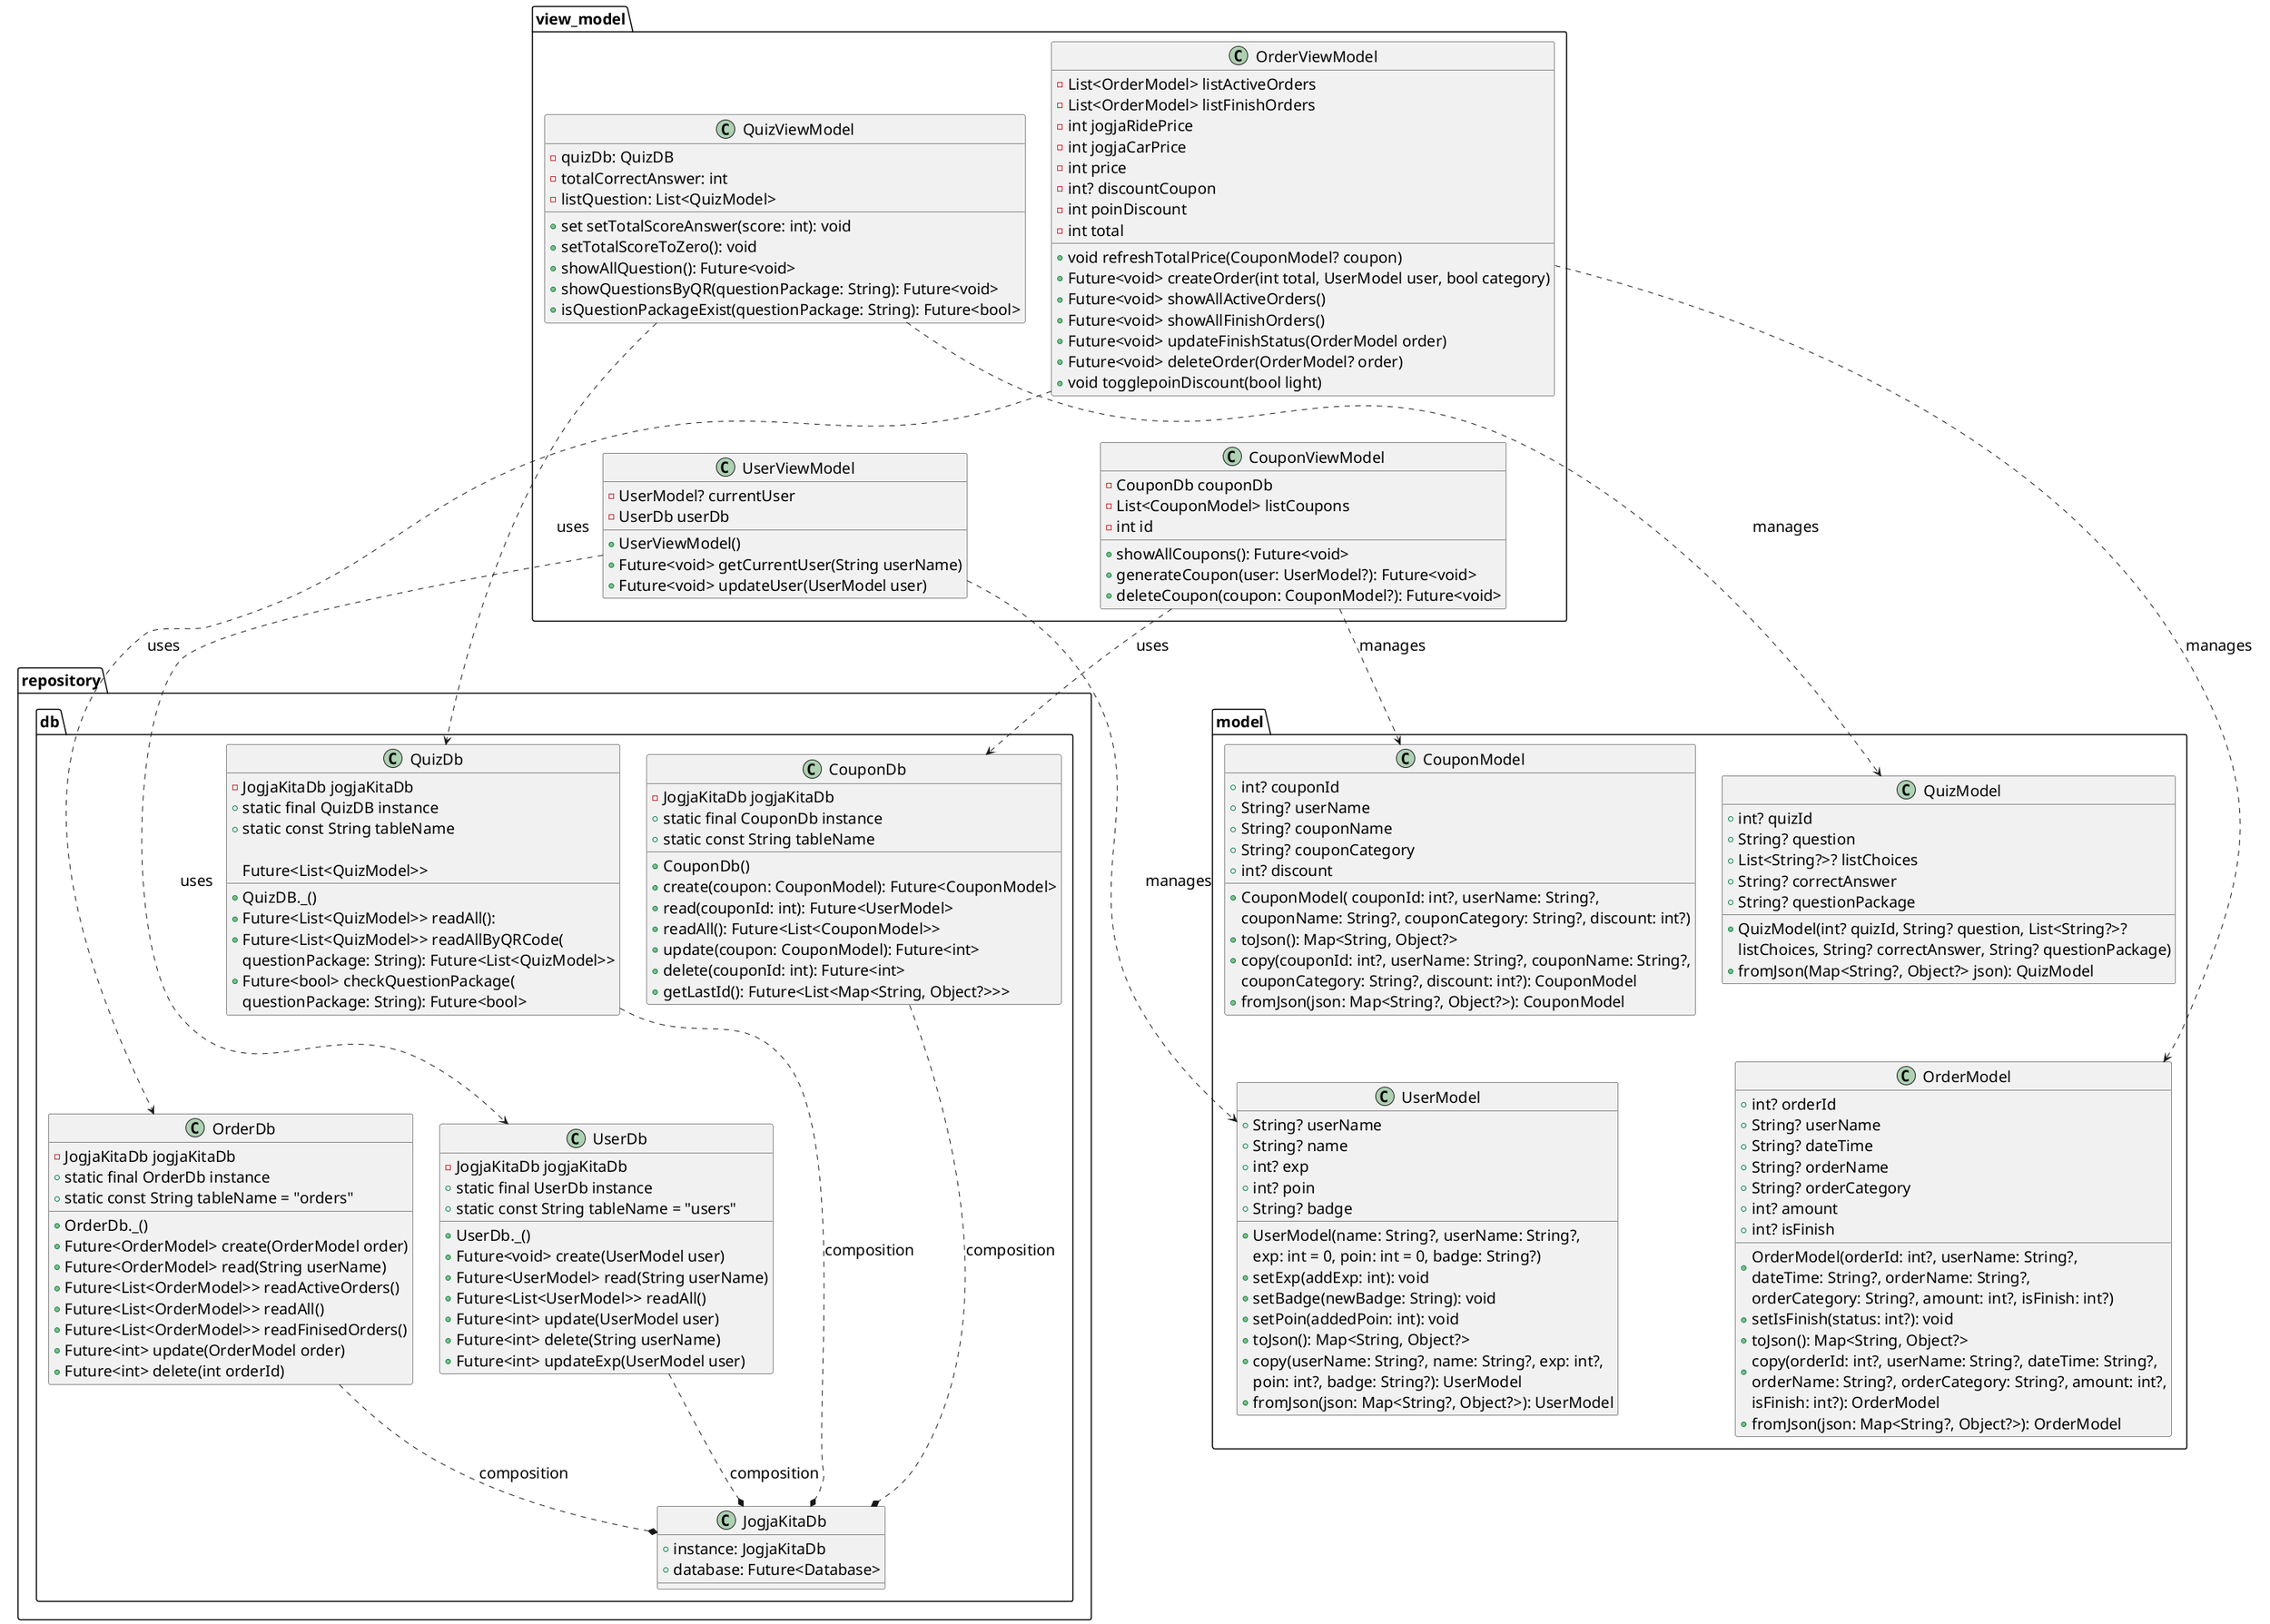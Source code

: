 @startuml JogjaKita Gamification
skinparam defaultFontSize 20


package "repository.db" {
    class JogjaKitaDb {
        +instance: JogjaKitaDb
        +database: Future<Database>
    }

    class UserDb {
        -JogjaKitaDb jogjaKitaDb
        +static final UserDb instance
        +static const String tableName = "users"

        +UserDb._()
        +Future<void> create(UserModel user)
        +Future<UserModel> read(String userName)
        +Future<List<UserModel>> readAll()
        +Future<int> update(UserModel user)
        +Future<int> delete(String userName)
        +Future<int> updateExp(UserModel user)
    }
    
     class OrderDb {
        -JogjaKitaDb jogjaKitaDb
        +static final OrderDb instance
        +static const String tableName = "orders"

        +OrderDb._()
        +Future<OrderModel> create(OrderModel order)
        +Future<OrderModel> read(String userName)
        +Future<List<OrderModel>> readActiveOrders()
        +Future<List<OrderModel>> readAll()
        +Future<List<OrderModel>> readFinisedOrders()
        +Future<int> update(OrderModel order)
        +Future<int> delete(int orderId)
    }
    class QuizDb {
        -JogjaKitaDb jogjaKitaDb
        +static final QuizDB instance
        +static const String tableName

        +QuizDB._()
        +Future<List<QuizModel>> readAll(): 
        Future<List<QuizModel>>
        +Future<List<QuizModel>> readAllByQRCode(
        questionPackage: String): Future<List<QuizModel>>
        +Future<bool> checkQuestionPackage(
        questionPackage: String): Future<bool>
    }

 class CouponDb {
        -JogjaKitaDb jogjaKitaDb
        +static final CouponDb instance
        +static const String tableName

        +CouponDb()
        +create(coupon: CouponModel): Future<CouponModel>
        +read(couponId: int): Future<UserModel>
        +readAll(): Future<List<CouponModel>>
        +update(coupon: CouponModel): Future<int>
        +delete(couponId: int): Future<int>
        +getLastId(): Future<List<Map<String, Object?>>>
    }
     QuizDb -[hidden]d-> OrderDb
     CouponDb -[hidden]d-> UserDb

}

package "model" {
    class UserModel {
        +String? userName
        +String? name
        +int? exp
        +int? poin
        +String? badge

        +UserModel(name: String?, userName: String?, 
        exp: int = 0, poin: int = 0, badge: String?)
        +setExp(addExp: int): void
        +setBadge(newBadge: String): void
        +setPoin(addedPoin: int): void
        +toJson(): Map<String, Object?>
        +copy(userName: String?, name: String?, exp: int?,
        poin: int?, badge: String?): UserModel
        +fromJson(json: Map<String?, Object?>): UserModel
    }

 class OrderModel {
        +int? orderId
        +String? userName
        +String? dateTime
        +String? orderName
        +String? orderCategory
        +int? amount
        +int? isFinish

        +OrderModel(orderId: int?, userName: String?, \ndateTime: String?, orderName: String?, 
        orderCategory: String?, amount: int?, isFinish: int?)
        +setIsFinish(status: int?): void
        +toJson(): Map<String, Object?>
        +copy(orderId: int?, userName: String?, dateTime: String?, \norderName: String?, orderCategory: String?, amount: int?, 
        isFinish: int?): OrderModel
        +fromJson(json: Map<String?, Object?>): OrderModel
    }

   class CouponModel {
        +int? couponId
        +String? userName
        +String? couponName
        +String? couponCategory
        +int? discount

        +CouponModel( couponId: int?, userName: String?, 
        couponName: String?, couponCategory: String?, discount: int?)
        +toJson(): Map<String, Object?>
        +copy(couponId: int?, userName: String?, couponName: String?, 
        couponCategory: String?, discount: int?): CouponModel
        +fromJson(json: Map<String?, Object?>): CouponModel
    }

 class QuizModel {
    +int? quizId
    +String? question
    +List<String?>? listChoices
    +String? correctAnswer
    +String? questionPackage

    +QuizModel(int? quizId, String? question, List<String?>? 
    listChoices, String? correctAnswer, String? questionPackage)
    +fromJson(Map<String?, Object?> json): QuizModel
}
    QuizModel -[hidden]d->OrderModel
    CouponModel -[hidden]d-> UserModel
}

package "view_model" {
    class UserViewModel {
        -UserModel? currentUser
        -UserDb userDb

        +UserViewModel()
        +Future<void> getCurrentUser(String userName)
        +Future<void> updateUser(UserModel user)
    }

    class OrderViewModel {
        -List<OrderModel> listActiveOrders
        -List<OrderModel> listFinishOrders
        -int jogjaRidePrice
        -int jogjaCarPrice
        -int price
        -int? discountCoupon
        -int poinDiscount
        -int total

        +void refreshTotalPrice(CouponModel? coupon)
        +Future<void> createOrder(int total, UserModel user, bool category)
        +Future<void> showAllActiveOrders()
        +Future<void> showAllFinishOrders()
        +Future<void> updateFinishStatus(OrderModel order)
        +Future<void> deleteOrder(OrderModel? order)
        +void togglepoinDiscount(bool light)
    }

     class CouponViewModel {
        -CouponDb couponDb
        -List<CouponModel> listCoupons
        -int id

        +showAllCoupons(): Future<void>
        +generateCoupon(user: UserModel?): Future<void>
        +deleteCoupon(coupon: CouponModel?): Future<void>
    }
     class QuizViewModel {
        -quizDb: QuizDB
        -totalCorrectAnswer: int
        -listQuestion: List<QuizModel>

        +set setTotalScoreAnswer(score: int): void
        +setTotalScoreToZero(): void
        +showAllQuestion(): Future<void>
        +showQuestionsByQR(questionPackage: String): Future<void>
        +isQuestionPackageExist(questionPackage: String): Future<bool>
    }
    OrderViewModel -[hidden]d-> CouponViewModel 
    QuizViewModel -[hidden]d->  UserViewModel 
}
UserViewModel ..> UserDb : uses
OrderViewModel ..>OrderDb: uses
CouponViewModel ..>CouponDb: uses
QuizViewModel ..>QuizDb: uses

UserViewModel ..> UserModel : manages
OrderViewModel ..>OrderModel: manages
CouponViewModel ..>CouponModel: manages
QuizViewModel ..>QuizModel: manages

UserDb ..* JogjaKitaDb : composition
OrderDb ..* JogjaKitaDb : composition
CouponDb ..* JogjaKitaDb : composition
QuizDb ..* JogjaKitaDb : composition
@enduml
